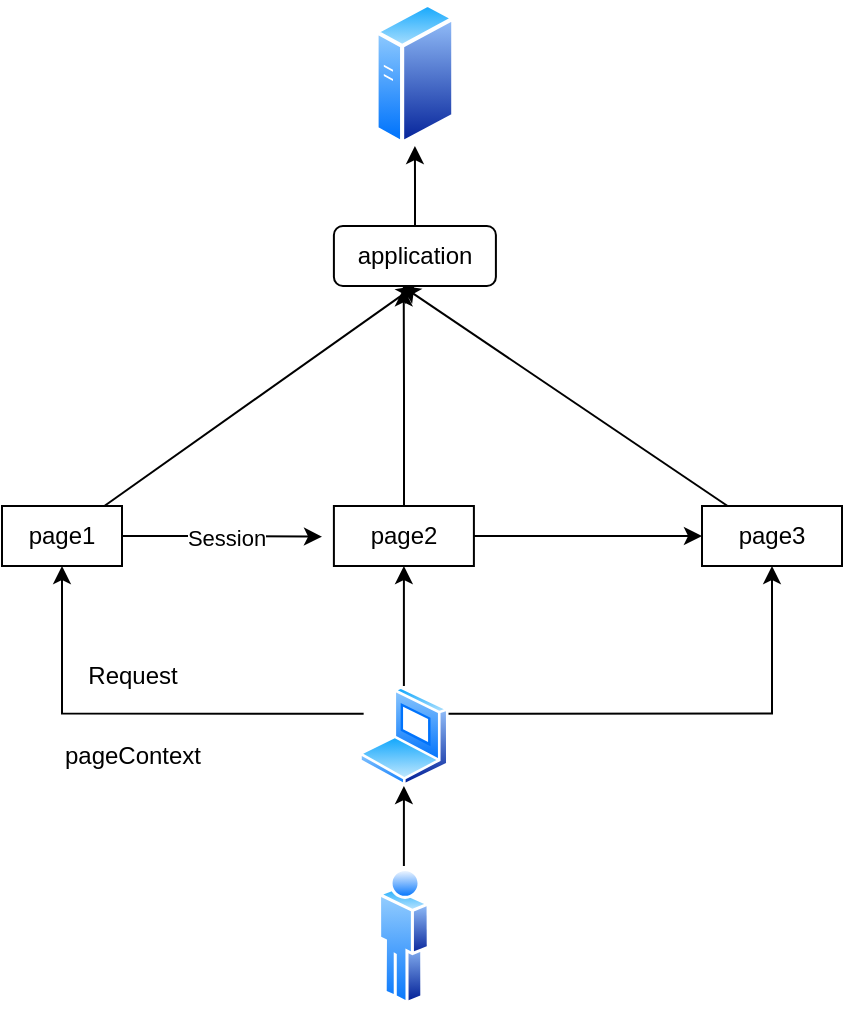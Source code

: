 <mxfile version="21.7.1" type="github">
  <diagram name="第 1 页" id="uWbumMfeT9-QRZjNmuQA">
    <mxGraphModel dx="1155" dy="633" grid="1" gridSize="10" guides="1" tooltips="1" connect="1" arrows="1" fold="1" page="1" pageScale="1" pageWidth="827" pageHeight="1169" math="0" shadow="0">
      <root>
        <mxCell id="0" />
        <mxCell id="1" parent="0" />
        <mxCell id="EFoKCrB92OEJu4wPz9vw-4" style="edgeStyle=orthogonalEdgeStyle;rounded=0;orthogonalLoop=1;jettySize=auto;html=1;entryX=0.5;entryY=1;entryDx=0;entryDy=0;" edge="1" parent="1" source="EFoKCrB92OEJu4wPz9vw-1" target="EFoKCrB92OEJu4wPz9vw-2">
          <mxGeometry relative="1" as="geometry" />
        </mxCell>
        <mxCell id="EFoKCrB92OEJu4wPz9vw-1" value="" style="image;aspect=fixed;perimeter=ellipsePerimeter;html=1;align=center;shadow=0;dashed=0;spacingTop=3;image=img/lib/active_directory/user.svg;" vertex="1" parent="1">
          <mxGeometry x="388" y="450" width="25.9" height="70" as="geometry" />
        </mxCell>
        <mxCell id="EFoKCrB92OEJu4wPz9vw-8" style="edgeStyle=orthogonalEdgeStyle;rounded=0;orthogonalLoop=1;jettySize=auto;html=1;exitX=0;exitY=0.25;exitDx=0;exitDy=0;entryX=0.5;entryY=1;entryDx=0;entryDy=0;" edge="1" parent="1" source="EFoKCrB92OEJu4wPz9vw-2" target="EFoKCrB92OEJu4wPz9vw-5">
          <mxGeometry relative="1" as="geometry" />
        </mxCell>
        <mxCell id="EFoKCrB92OEJu4wPz9vw-9" style="edgeStyle=orthogonalEdgeStyle;rounded=0;orthogonalLoop=1;jettySize=auto;html=1;exitX=0.5;exitY=0;exitDx=0;exitDy=0;entryX=0.5;entryY=1;entryDx=0;entryDy=0;" edge="1" parent="1" source="EFoKCrB92OEJu4wPz9vw-2" target="EFoKCrB92OEJu4wPz9vw-6">
          <mxGeometry relative="1" as="geometry" />
        </mxCell>
        <mxCell id="EFoKCrB92OEJu4wPz9vw-10" style="edgeStyle=orthogonalEdgeStyle;rounded=0;orthogonalLoop=1;jettySize=auto;html=1;exitX=1;exitY=0.25;exitDx=0;exitDy=0;entryX=0.5;entryY=1;entryDx=0;entryDy=0;" edge="1" parent="1" source="EFoKCrB92OEJu4wPz9vw-2" target="EFoKCrB92OEJu4wPz9vw-7">
          <mxGeometry relative="1" as="geometry" />
        </mxCell>
        <mxCell id="EFoKCrB92OEJu4wPz9vw-2" value="" style="image;aspect=fixed;perimeter=ellipsePerimeter;html=1;align=center;shadow=0;dashed=0;spacingTop=3;image=img/lib/active_directory/laptop_client.svg;" vertex="1" parent="1">
          <mxGeometry x="378.45" y="360" width="45" height="50" as="geometry" />
        </mxCell>
        <mxCell id="EFoKCrB92OEJu4wPz9vw-14" style="edgeStyle=orthogonalEdgeStyle;rounded=0;orthogonalLoop=1;jettySize=auto;html=1;exitX=1;exitY=0.5;exitDx=0;exitDy=0;" edge="1" parent="1" source="EFoKCrB92OEJu4wPz9vw-5">
          <mxGeometry relative="1" as="geometry">
            <mxPoint x="360" y="285.333" as="targetPoint" />
          </mxGeometry>
        </mxCell>
        <mxCell id="EFoKCrB92OEJu4wPz9vw-16" value="Session" style="edgeLabel;html=1;align=center;verticalAlign=middle;resizable=0;points=[];" vertex="1" connectable="0" parent="EFoKCrB92OEJu4wPz9vw-14">
          <mxGeometry x="0.041" relative="1" as="geometry">
            <mxPoint as="offset" />
          </mxGeometry>
        </mxCell>
        <mxCell id="EFoKCrB92OEJu4wPz9vw-17" style="rounded=0;orthogonalLoop=1;jettySize=auto;html=1;entryX=0.5;entryY=1;entryDx=0;entryDy=0;" edge="1" parent="1" source="EFoKCrB92OEJu4wPz9vw-5" target="EFoKCrB92OEJu4wPz9vw-11">
          <mxGeometry relative="1" as="geometry" />
        </mxCell>
        <mxCell id="EFoKCrB92OEJu4wPz9vw-5" value="page1" style="rounded=0;whiteSpace=wrap;html=1;" vertex="1" parent="1">
          <mxGeometry x="200" y="270" width="60" height="30" as="geometry" />
        </mxCell>
        <mxCell id="EFoKCrB92OEJu4wPz9vw-15" style="edgeStyle=orthogonalEdgeStyle;rounded=0;orthogonalLoop=1;jettySize=auto;html=1;exitX=1;exitY=0.5;exitDx=0;exitDy=0;entryX=0;entryY=0.5;entryDx=0;entryDy=0;" edge="1" parent="1" source="EFoKCrB92OEJu4wPz9vw-6" target="EFoKCrB92OEJu4wPz9vw-7">
          <mxGeometry relative="1" as="geometry" />
        </mxCell>
        <mxCell id="EFoKCrB92OEJu4wPz9vw-18" style="edgeStyle=orthogonalEdgeStyle;rounded=0;orthogonalLoop=1;jettySize=auto;html=1;entryX=0.431;entryY=1.039;entryDx=0;entryDy=0;entryPerimeter=0;" edge="1" parent="1" source="EFoKCrB92OEJu4wPz9vw-6" target="EFoKCrB92OEJu4wPz9vw-11">
          <mxGeometry relative="1" as="geometry">
            <mxPoint x="400.95" y="170" as="targetPoint" />
          </mxGeometry>
        </mxCell>
        <mxCell id="EFoKCrB92OEJu4wPz9vw-6" value="page2" style="rounded=0;whiteSpace=wrap;html=1;" vertex="1" parent="1">
          <mxGeometry x="365.95" y="270" width="70" height="30" as="geometry" />
        </mxCell>
        <mxCell id="EFoKCrB92OEJu4wPz9vw-19" style="rounded=0;orthogonalLoop=1;jettySize=auto;html=1;" edge="1" parent="1" source="EFoKCrB92OEJu4wPz9vw-7">
          <mxGeometry relative="1" as="geometry">
            <mxPoint x="400" y="160" as="targetPoint" />
          </mxGeometry>
        </mxCell>
        <mxCell id="EFoKCrB92OEJu4wPz9vw-7" value="page3" style="rounded=0;whiteSpace=wrap;html=1;" vertex="1" parent="1">
          <mxGeometry x="550" y="270" width="70" height="30" as="geometry" />
        </mxCell>
        <mxCell id="EFoKCrB92OEJu4wPz9vw-20" style="edgeStyle=orthogonalEdgeStyle;rounded=0;orthogonalLoop=1;jettySize=auto;html=1;" edge="1" parent="1" source="EFoKCrB92OEJu4wPz9vw-11" target="EFoKCrB92OEJu4wPz9vw-12">
          <mxGeometry relative="1" as="geometry" />
        </mxCell>
        <mxCell id="EFoKCrB92OEJu4wPz9vw-11" value="application" style="rounded=1;whiteSpace=wrap;html=1;" vertex="1" parent="1">
          <mxGeometry x="365.95" y="130" width="81" height="30" as="geometry" />
        </mxCell>
        <mxCell id="EFoKCrB92OEJu4wPz9vw-12" value="" style="image;aspect=fixed;perimeter=ellipsePerimeter;html=1;align=center;shadow=0;dashed=0;spacingTop=3;image=img/lib/active_directory/generic_server.svg;" vertex="1" parent="1">
          <mxGeometry x="386.23" y="17.77" width="40.45" height="72.23" as="geometry" />
        </mxCell>
        <mxCell id="EFoKCrB92OEJu4wPz9vw-13" value="pageContext" style="text;html=1;align=center;verticalAlign=middle;resizable=0;points=[];autosize=1;strokeColor=none;fillColor=none;" vertex="1" parent="1">
          <mxGeometry x="220" y="380" width="90" height="30" as="geometry" />
        </mxCell>
        <mxCell id="EFoKCrB92OEJu4wPz9vw-21" value="Request" style="text;html=1;align=center;verticalAlign=middle;resizable=0;points=[];autosize=1;strokeColor=none;fillColor=none;" vertex="1" parent="1">
          <mxGeometry x="230" y="340" width="70" height="30" as="geometry" />
        </mxCell>
      </root>
    </mxGraphModel>
  </diagram>
</mxfile>
